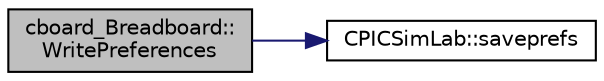 digraph "cboard_Breadboard::WritePreferences"
{
 // LATEX_PDF_SIZE
  edge [fontname="Helvetica",fontsize="10",labelfontname="Helvetica",labelfontsize="10"];
  node [fontname="Helvetica",fontsize="10",shape=record];
  rankdir="LR";
  Node1 [label="cboard_Breadboard::\lWritePreferences",height=0.2,width=0.4,color="black", fillcolor="grey75", style="filled", fontcolor="black",tooltip="Called to save board preferences in configuration file."];
  Node1 -> Node2 [color="midnightblue",fontsize="10",style="solid",fontname="Helvetica"];
  Node2 [label="CPICSimLab::saveprefs",height=0.2,width=0.4,color="black", fillcolor="white", style="filled",URL="$class_c_p_i_c_sim_lab.html#ac1d15473702667aea26d69b83433cbb4",tooltip="Save the preferences."];
}
